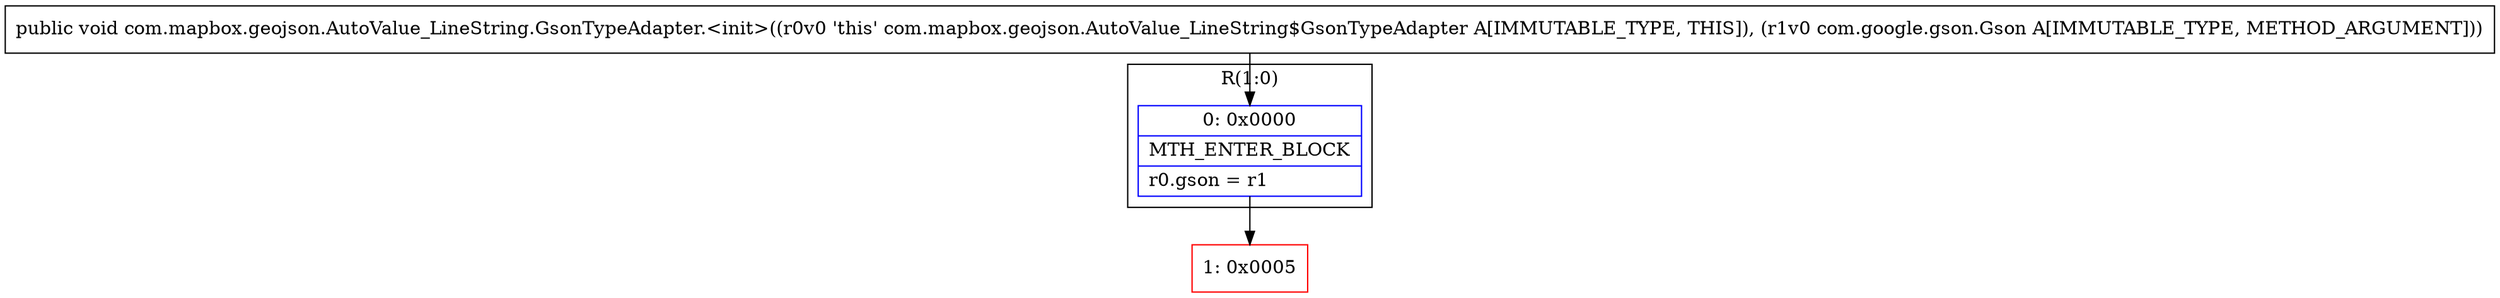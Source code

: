 digraph "CFG forcom.mapbox.geojson.AutoValue_LineString.GsonTypeAdapter.\<init\>(Lcom\/google\/gson\/Gson;)V" {
subgraph cluster_Region_1034385562 {
label = "R(1:0)";
node [shape=record,color=blue];
Node_0 [shape=record,label="{0\:\ 0x0000|MTH_ENTER_BLOCK\l|r0.gson = r1\l}"];
}
Node_1 [shape=record,color=red,label="{1\:\ 0x0005}"];
MethodNode[shape=record,label="{public void com.mapbox.geojson.AutoValue_LineString.GsonTypeAdapter.\<init\>((r0v0 'this' com.mapbox.geojson.AutoValue_LineString$GsonTypeAdapter A[IMMUTABLE_TYPE, THIS]), (r1v0 com.google.gson.Gson A[IMMUTABLE_TYPE, METHOD_ARGUMENT])) }"];
MethodNode -> Node_0;
Node_0 -> Node_1;
}

